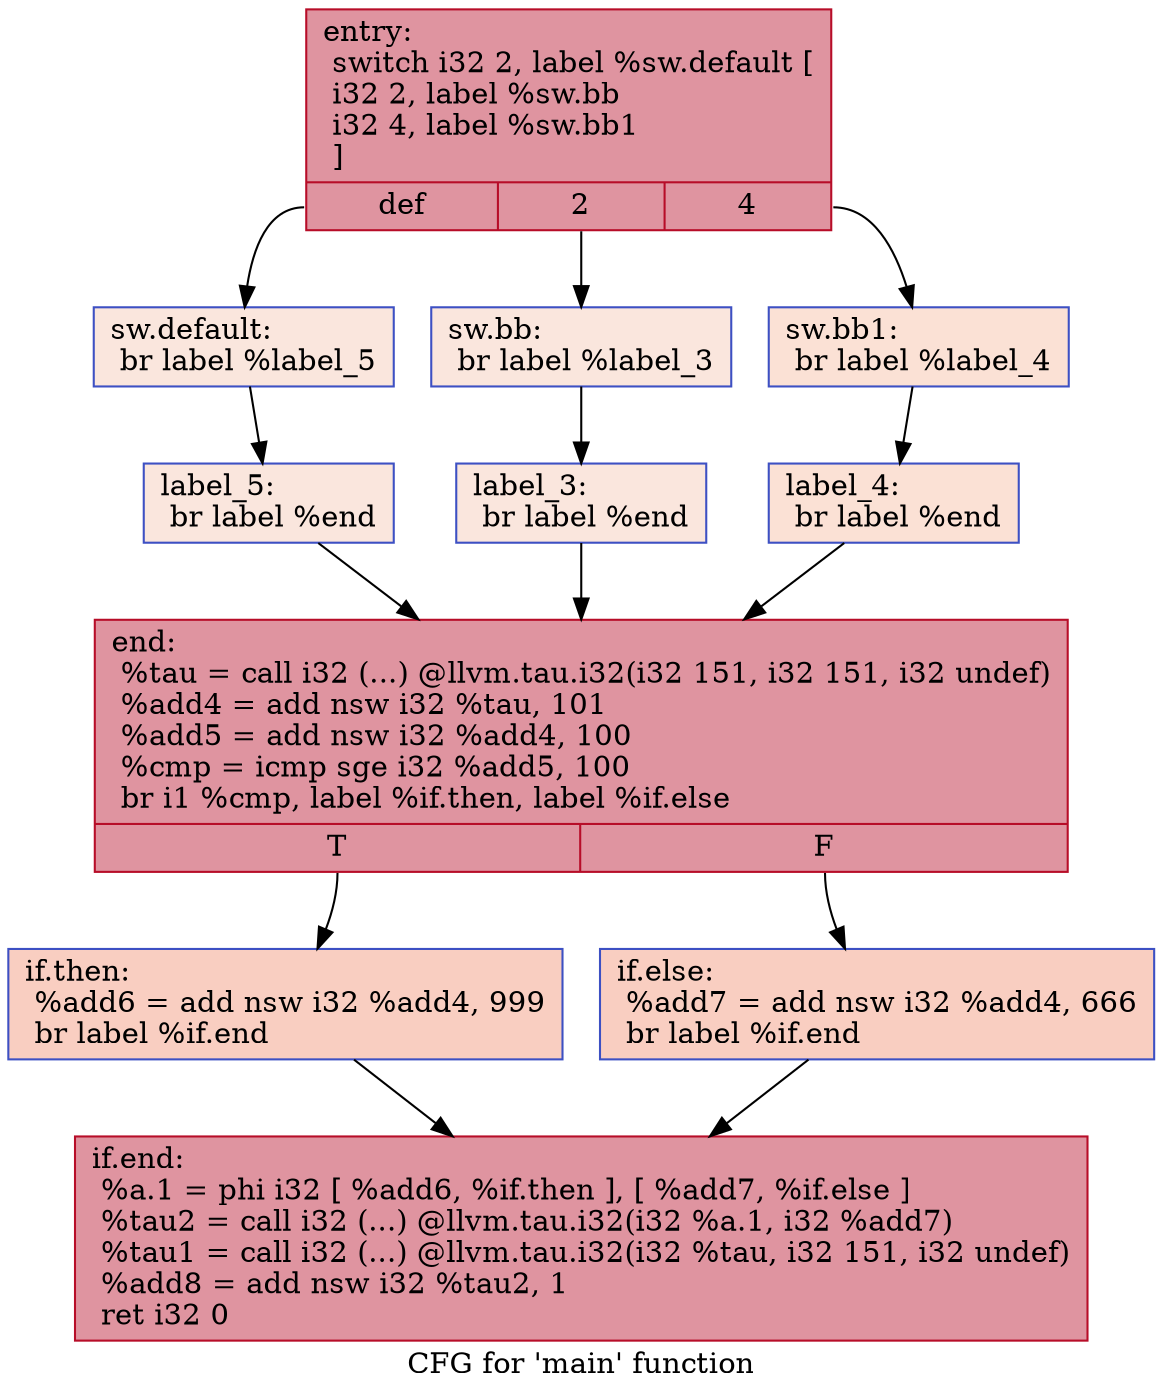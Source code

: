 digraph "CFG for 'main' function" {
	label="CFG for 'main' function";

	Node0x563f4ae61920 [shape=record,color="#b70d28ff", style=filled, fillcolor="#b70d2870",label="{entry:\l  switch i32 2, label %sw.default [\l    i32 2, label %sw.bb\l    i32 4, label %sw.bb1\l  ]\l|{<s0>def|<s1>2|<s2>4}}"];
	Node0x563f4ae61920:s0 -> Node0x563f4ae61a50;
	Node0x563f4ae61920:s1 -> Node0x563f4ae61ad0;
	Node0x563f4ae61920:s2 -> Node0x563f4ae61b70;
	Node0x563f4ae61ad0 [shape=record,color="#3d50c3ff", style=filled, fillcolor="#f3c7b170",label="{sw.bb:                                            \l  br label %label_3\l}"];
	Node0x563f4ae61ad0 -> Node0x563f4ae61d00;
	Node0x563f4ae61b70 [shape=record,color="#3d50c3ff", style=filled, fillcolor="#f7bca170",label="{sw.bb1:                                           \l  br label %label_4\l}"];
	Node0x563f4ae61b70 -> Node0x563f4ae61de0;
	Node0x563f4ae61a50 [shape=record,color="#3d50c3ff", style=filled, fillcolor="#f3c7b170",label="{sw.default:                                       \l  br label %label_5\l}"];
	Node0x563f4ae61a50 -> Node0x563f4ae61ec0;
	Node0x563f4ae61d00 [shape=record,color="#3d50c3ff", style=filled, fillcolor="#f3c7b170",label="{label_3:                                          \l  br label %end\l}"];
	Node0x563f4ae61d00 -> Node0x563f4ae61fa0;
	Node0x563f4ae61de0 [shape=record,color="#3d50c3ff", style=filled, fillcolor="#f7bca170",label="{label_4:                                          \l  br label %end\l}"];
	Node0x563f4ae61de0 -> Node0x563f4ae61fa0;
	Node0x563f4ae61ec0 [shape=record,color="#3d50c3ff", style=filled, fillcolor="#f3c7b170",label="{label_5:                                          \l  br label %end\l}"];
	Node0x563f4ae61ec0 -> Node0x563f4ae61fa0;
	Node0x563f4ae61fa0 [shape=record,color="#b70d28ff", style=filled, fillcolor="#b70d2870",label="{end:                                              \l  %tau = call i32 (...) @llvm.tau.i32(i32 151, i32 151, i32 undef)\l  %add4 = add nsw i32 %tau, 101\l  %add5 = add nsw i32 %add4, 100\l  %cmp = icmp sge i32 %add5, 100\l  br i1 %cmp, label %if.then, label %if.else\l|{<s0>T|<s1>F}}"];
	Node0x563f4ae61fa0:s0 -> Node0x563f4ae62960;
	Node0x563f4ae61fa0:s1 -> Node0x563f4ae62b70;
	Node0x563f4ae62960 [shape=record,color="#3d50c3ff", style=filled, fillcolor="#f2907270",label="{if.then:                                          \l  %add6 = add nsw i32 %add4, 999\l  br label %if.end\l}"];
	Node0x563f4ae62960 -> Node0x563f4ae62d70;
	Node0x563f4ae62b70 [shape=record,color="#3d50c3ff", style=filled, fillcolor="#f2907270",label="{if.else:                                          \l  %add7 = add nsw i32 %add4, 666\l  br label %if.end\l}"];
	Node0x563f4ae62b70 -> Node0x563f4ae62d70;
	Node0x563f4ae62d70 [shape=record,color="#b70d28ff", style=filled, fillcolor="#b70d2870",label="{if.end:                                           \l  %a.1 = phi i32 [ %add6, %if.then ], [ %add7, %if.else ]\l  %tau2 = call i32 (...) @llvm.tau.i32(i32 %a.1, i32 %add7)\l  %tau1 = call i32 (...) @llvm.tau.i32(i32 %tau, i32 151, i32 undef)\l  %add8 = add nsw i32 %tau2, 1\l  ret i32 0\l}"];
}
